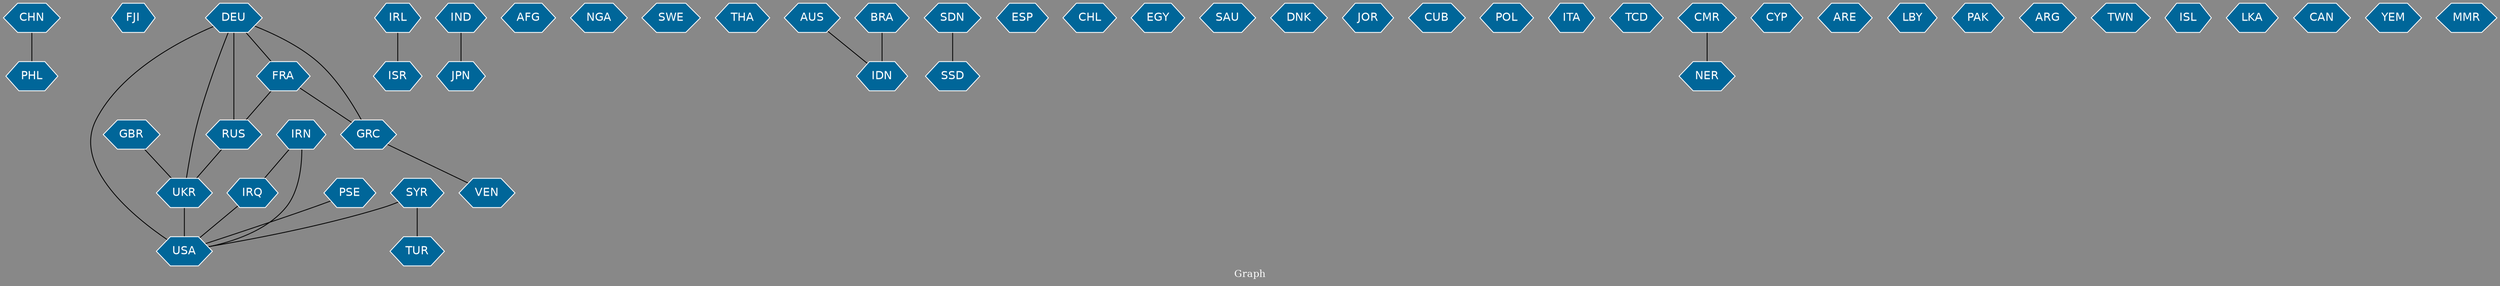 // Countries together in item graph
graph {
	graph [bgcolor="#888888" fontcolor=white fontsize=12 label="Graph" outputorder=edgesfirst overlap=prism]
	node [color=white fillcolor="#006699" fontcolor=white fontname=Helvetica shape=hexagon style=filled]
	edge [arrowhead=open color=black fontcolor=white fontname=Courier fontsize=12]
		CHN [label=CHN]
		FJI [label=FJI]
		GBR [label=GBR]
		SYR [label=SYR]
		TUR [label=TUR]
		USA [label=USA]
		ISR [label=ISR]
		IND [label=IND]
		DEU [label=DEU]
		GRC [label=GRC]
		UKR [label=UKR]
		AFG [label=AFG]
		NGA [label=NGA]
		SWE [label=SWE]
		PHL [label=PHL]
		THA [label=THA]
		IDN [label=IDN]
		AUS [label=AUS]
		SSD [label=SSD]
		SDN [label=SDN]
		ESP [label=ESP]
		CHL [label=CHL]
		EGY [label=EGY]
		RUS [label=RUS]
		IRQ [label=IRQ]
		SAU [label=SAU]
		IRL [label=IRL]
		DNK [label=DNK]
		JOR [label=JOR]
		CUB [label=CUB]
		VEN [label=VEN]
		POL [label=POL]
		ITA [label=ITA]
		FRA [label=FRA]
		BRA [label=BRA]
		JPN [label=JPN]
		IRN [label=IRN]
		PSE [label=PSE]
		TCD [label=TCD]
		NER [label=NER]
		CMR [label=CMR]
		CYP [label=CYP]
		ARE [label=ARE]
		LBY [label=LBY]
		PAK [label=PAK]
		ARG [label=ARG]
		TWN [label=TWN]
		ISL [label=ISL]
		LKA [label=LKA]
		CAN [label=CAN]
		YEM [label=YEM]
		MMR [label=MMR]
			CMR -- NER [weight=1]
			DEU -- FRA [weight=1]
			DEU -- UKR [weight=2]
			SYR -- TUR [weight=2]
			DEU -- RUS [weight=2]
			IRN -- IRQ [weight=1]
			SYR -- USA [weight=1]
			IRQ -- USA [weight=1]
			IND -- JPN [weight=1]
			BRA -- IDN [weight=3]
			GBR -- UKR [weight=1]
			CHN -- PHL [weight=1]
			DEU -- USA [weight=1]
			RUS -- UKR [weight=5]
			PSE -- USA [weight=1]
			FRA -- RUS [weight=1]
			IRN -- USA [weight=3]
			DEU -- GRC [weight=3]
			SDN -- SSD [weight=1]
			UKR -- USA [weight=6]
			FRA -- GRC [weight=1]
			AUS -- IDN [weight=1]
			IRL -- ISR [weight=1]
			GRC -- VEN [weight=1]
}